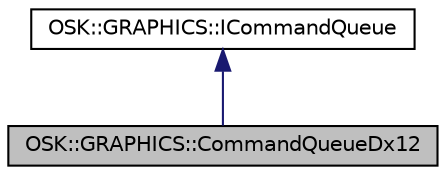 digraph "OSK::GRAPHICS::CommandQueueDx12"
{
 // LATEX_PDF_SIZE
  edge [fontname="Helvetica",fontsize="10",labelfontname="Helvetica",labelfontsize="10"];
  node [fontname="Helvetica",fontsize="10",shape=record];
  Node1 [label="OSK::GRAPHICS::CommandQueueDx12",height=0.2,width=0.4,color="black", fillcolor="grey75", style="filled", fontcolor="black",tooltip="Una cola de comandos almacena todas las listas de comandos que se envían a la GPU."];
  Node2 -> Node1 [dir="back",color="midnightblue",fontsize="10",style="solid",fontname="Helvetica"];
  Node2 [label="OSK::GRAPHICS::ICommandQueue",height=0.2,width=0.4,color="black", fillcolor="white", style="filled",URL="$class_o_s_k_1_1_g_r_a_p_h_i_c_s_1_1_i_command_queue.html",tooltip="Una cola de comandos almacena todas las listas de comandos que se envían a la GPU."];
}
